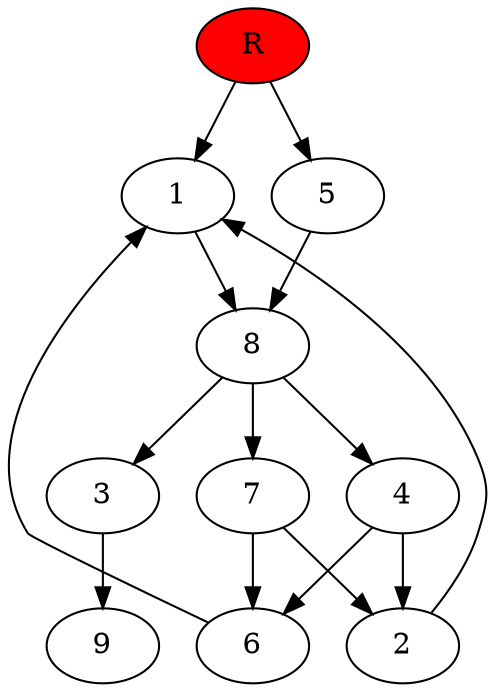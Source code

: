 digraph prb48767 {
	1
	2
	3
	4
	5
	6
	7
	8
	R [fillcolor="#ff0000" style=filled]
	1 -> 8
	2 -> 1
	3 -> 9
	4 -> 2
	4 -> 6
	5 -> 8
	6 -> 1
	7 -> 2
	7 -> 6
	8 -> 3
	8 -> 4
	8 -> 7
	R -> 1
	R -> 5
}
